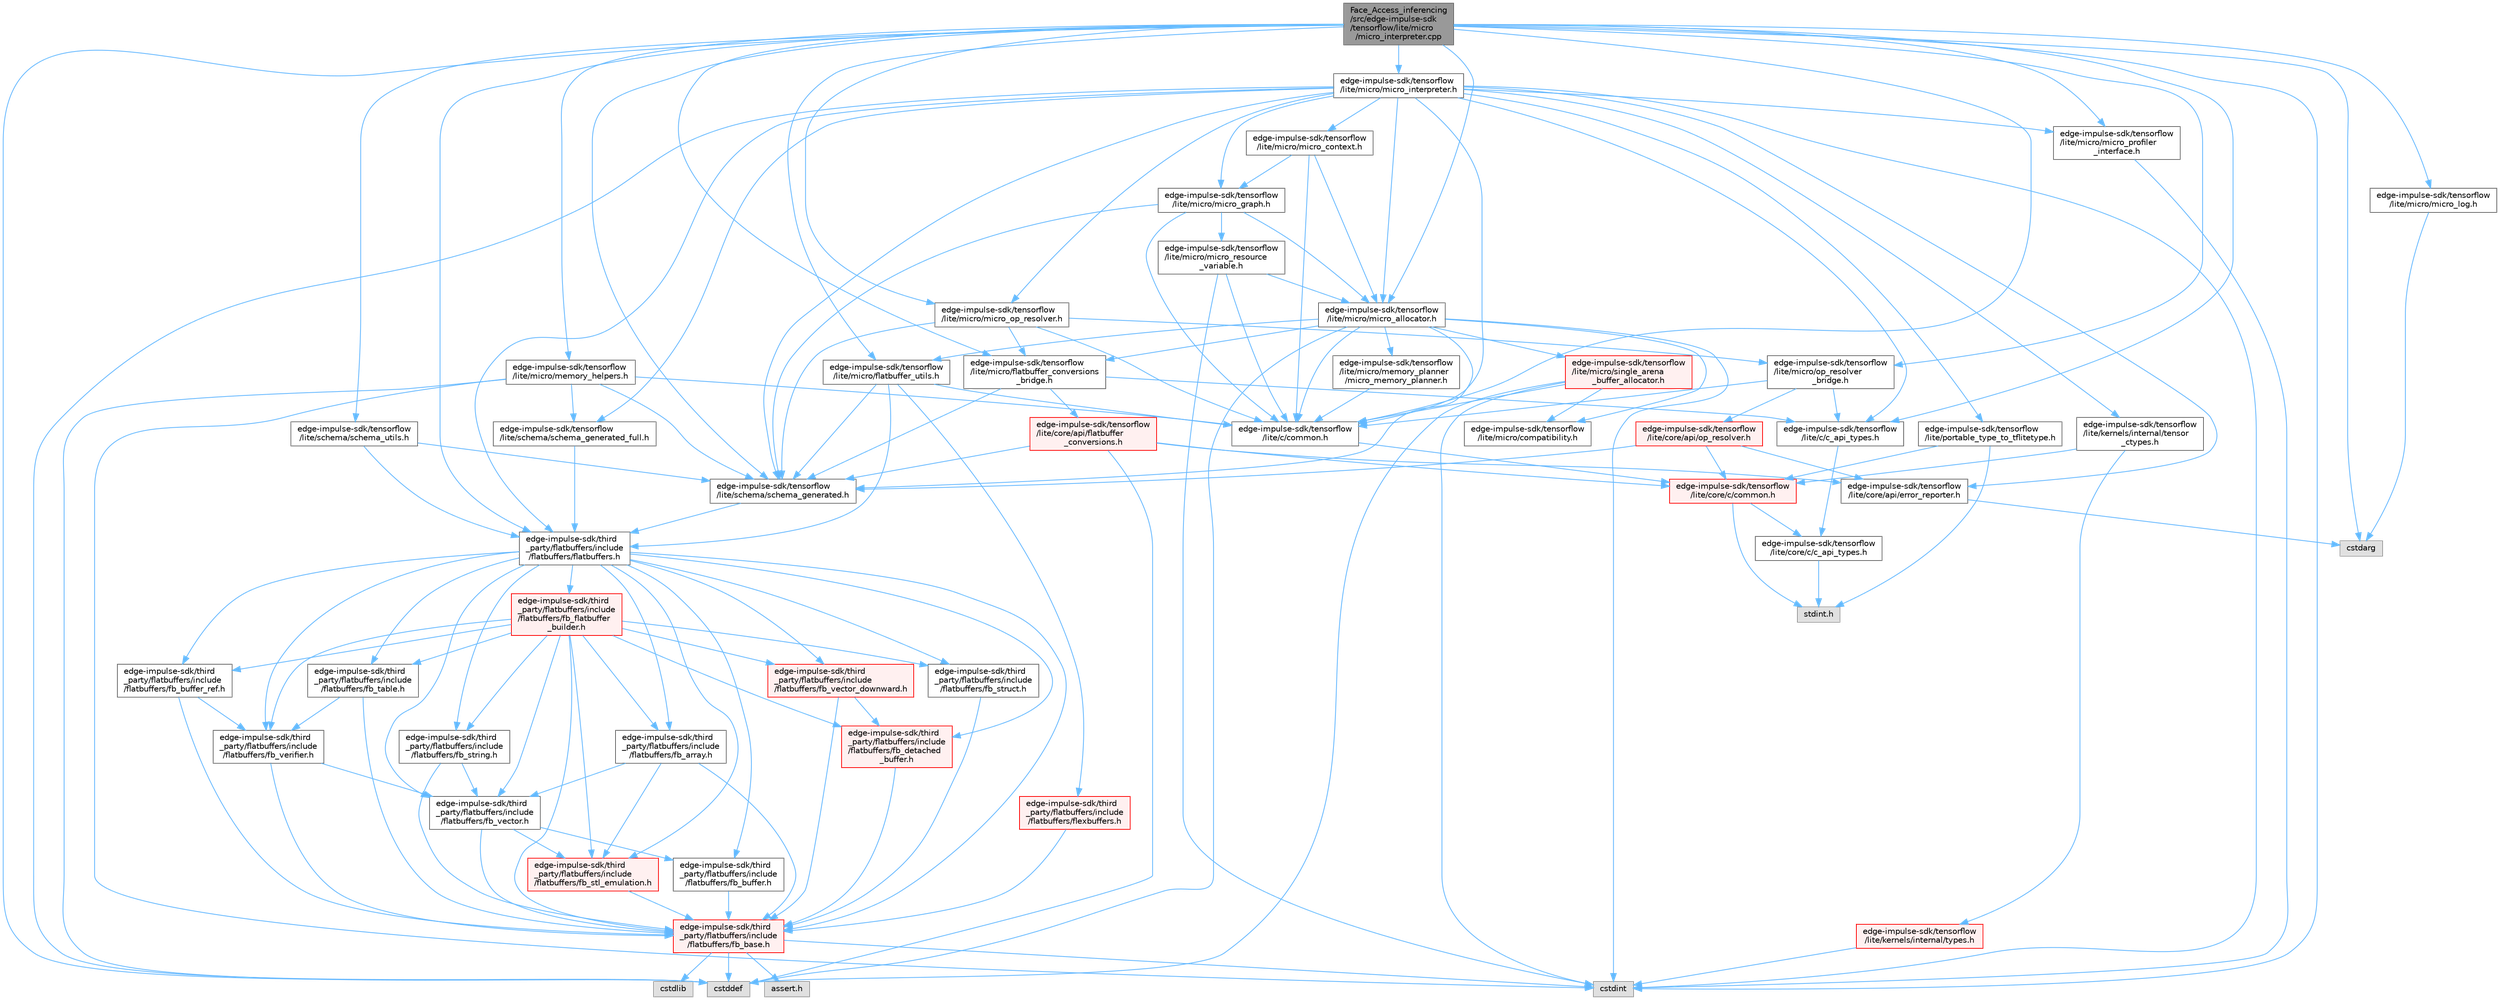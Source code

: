 digraph "Face_Access_inferencing/src/edge-impulse-sdk/tensorflow/lite/micro/micro_interpreter.cpp"
{
 // LATEX_PDF_SIZE
  bgcolor="transparent";
  edge [fontname=Helvetica,fontsize=10,labelfontname=Helvetica,labelfontsize=10];
  node [fontname=Helvetica,fontsize=10,shape=box,height=0.2,width=0.4];
  Node1 [id="Node000001",label="Face_Access_inferencing\l/src/edge-impulse-sdk\l/tensorflow/lite/micro\l/micro_interpreter.cpp",height=0.2,width=0.4,color="gray40", fillcolor="grey60", style="filled", fontcolor="black",tooltip=" "];
  Node1 -> Node2 [id="edge149_Node000001_Node000002",color="steelblue1",style="solid",tooltip=" "];
  Node2 [id="Node000002",label="edge-impulse-sdk/tensorflow\l/lite/micro/micro_interpreter.h",height=0.2,width=0.4,color="grey40", fillcolor="white", style="filled",URL="$_face___access__inferencing_2src_2edge-impulse-sdk_2tensorflow_2lite_2micro_2micro__interpreter_8h.html",tooltip=" "];
  Node2 -> Node3 [id="edge150_Node000002_Node000003",color="steelblue1",style="solid",tooltip=" "];
  Node3 [id="Node000003",label="cstddef",height=0.2,width=0.4,color="grey60", fillcolor="#E0E0E0", style="filled",tooltip=" "];
  Node2 -> Node4 [id="edge151_Node000002_Node000004",color="steelblue1",style="solid",tooltip=" "];
  Node4 [id="Node000004",label="cstdint",height=0.2,width=0.4,color="grey60", fillcolor="#E0E0E0", style="filled",tooltip=" "];
  Node2 -> Node5 [id="edge152_Node000002_Node000005",color="steelblue1",style="solid",tooltip=" "];
  Node5 [id="Node000005",label="edge-impulse-sdk/third\l_party/flatbuffers/include\l/flatbuffers/flatbuffers.h",height=0.2,width=0.4,color="grey40", fillcolor="white", style="filled",URL="$_face___access__inferencing_2src_2edge-impulse-sdk_2third__party_2flatbuffers_2include_2flatbuffers_2flatbuffers_8h.html",tooltip=" "];
  Node5 -> Node6 [id="edge153_Node000005_Node000006",color="steelblue1",style="solid",tooltip=" "];
  Node6 [id="Node000006",label="edge-impulse-sdk/third\l_party/flatbuffers/include\l/flatbuffers/fb_array.h",height=0.2,width=0.4,color="grey40", fillcolor="white", style="filled",URL="$fb__array_8h.html",tooltip=" "];
  Node6 -> Node7 [id="edge154_Node000006_Node000007",color="steelblue1",style="solid",tooltip=" "];
  Node7 [id="Node000007",label="edge-impulse-sdk/third\l_party/flatbuffers/include\l/flatbuffers/fb_base.h",height=0.2,width=0.4,color="red", fillcolor="#FFF0F0", style="filled",URL="$fb__base_8h.html",tooltip=" "];
  Node7 -> Node8 [id="edge155_Node000007_Node000008",color="steelblue1",style="solid",tooltip=" "];
  Node8 [id="Node000008",label="assert.h",height=0.2,width=0.4,color="grey60", fillcolor="#E0E0E0", style="filled",tooltip=" "];
  Node7 -> Node4 [id="edge156_Node000007_Node000004",color="steelblue1",style="solid",tooltip=" "];
  Node7 -> Node3 [id="edge157_Node000007_Node000003",color="steelblue1",style="solid",tooltip=" "];
  Node7 -> Node9 [id="edge158_Node000007_Node000009",color="steelblue1",style="solid",tooltip=" "];
  Node9 [id="Node000009",label="cstdlib",height=0.2,width=0.4,color="grey60", fillcolor="#E0E0E0", style="filled",tooltip=" "];
  Node6 -> Node19 [id="edge159_Node000006_Node000019",color="steelblue1",style="solid",tooltip=" "];
  Node19 [id="Node000019",label="edge-impulse-sdk/third\l_party/flatbuffers/include\l/flatbuffers/fb_stl_emulation.h",height=0.2,width=0.4,color="red", fillcolor="#FFF0F0", style="filled",URL="$fb__stl__emulation_8h.html",tooltip=" "];
  Node19 -> Node7 [id="edge160_Node000019_Node000007",color="steelblue1",style="solid",tooltip=" "];
  Node6 -> Node21 [id="edge161_Node000006_Node000021",color="steelblue1",style="solid",tooltip=" "];
  Node21 [id="Node000021",label="edge-impulse-sdk/third\l_party/flatbuffers/include\l/flatbuffers/fb_vector.h",height=0.2,width=0.4,color="grey40", fillcolor="white", style="filled",URL="$fb__vector_8h.html",tooltip=" "];
  Node21 -> Node7 [id="edge162_Node000021_Node000007",color="steelblue1",style="solid",tooltip=" "];
  Node21 -> Node22 [id="edge163_Node000021_Node000022",color="steelblue1",style="solid",tooltip=" "];
  Node22 [id="Node000022",label="edge-impulse-sdk/third\l_party/flatbuffers/include\l/flatbuffers/fb_buffer.h",height=0.2,width=0.4,color="grey40", fillcolor="white", style="filled",URL="$fb__buffer_8h.html",tooltip=" "];
  Node22 -> Node7 [id="edge164_Node000022_Node000007",color="steelblue1",style="solid",tooltip=" "];
  Node21 -> Node19 [id="edge165_Node000021_Node000019",color="steelblue1",style="solid",tooltip=" "];
  Node5 -> Node7 [id="edge166_Node000005_Node000007",color="steelblue1",style="solid",tooltip=" "];
  Node5 -> Node22 [id="edge167_Node000005_Node000022",color="steelblue1",style="solid",tooltip=" "];
  Node5 -> Node23 [id="edge168_Node000005_Node000023",color="steelblue1",style="solid",tooltip=" "];
  Node23 [id="Node000023",label="edge-impulse-sdk/third\l_party/flatbuffers/include\l/flatbuffers/fb_buffer_ref.h",height=0.2,width=0.4,color="grey40", fillcolor="white", style="filled",URL="$fb__buffer__ref_8h.html",tooltip=" "];
  Node23 -> Node7 [id="edge169_Node000023_Node000007",color="steelblue1",style="solid",tooltip=" "];
  Node23 -> Node24 [id="edge170_Node000023_Node000024",color="steelblue1",style="solid",tooltip=" "];
  Node24 [id="Node000024",label="edge-impulse-sdk/third\l_party/flatbuffers/include\l/flatbuffers/fb_verifier.h",height=0.2,width=0.4,color="grey40", fillcolor="white", style="filled",URL="$fb__verifier_8h.html",tooltip=" "];
  Node24 -> Node7 [id="edge171_Node000024_Node000007",color="steelblue1",style="solid",tooltip=" "];
  Node24 -> Node21 [id="edge172_Node000024_Node000021",color="steelblue1",style="solid",tooltip=" "];
  Node5 -> Node25 [id="edge173_Node000005_Node000025",color="steelblue1",style="solid",tooltip=" "];
  Node25 [id="Node000025",label="edge-impulse-sdk/third\l_party/flatbuffers/include\l/flatbuffers/fb_detached\l_buffer.h",height=0.2,width=0.4,color="red", fillcolor="#FFF0F0", style="filled",URL="$fb__detached__buffer_8h.html",tooltip=" "];
  Node25 -> Node7 [id="edge174_Node000025_Node000007",color="steelblue1",style="solid",tooltip=" "];
  Node5 -> Node28 [id="edge175_Node000005_Node000028",color="steelblue1",style="solid",tooltip=" "];
  Node28 [id="Node000028",label="edge-impulse-sdk/third\l_party/flatbuffers/include\l/flatbuffers/fb_flatbuffer\l_builder.h",height=0.2,width=0.4,color="red", fillcolor="#FFF0F0", style="filled",URL="$fb__flatbuffer__builder_8h.html",tooltip=" "];
  Node28 -> Node6 [id="edge176_Node000028_Node000006",color="steelblue1",style="solid",tooltip=" "];
  Node28 -> Node7 [id="edge177_Node000028_Node000007",color="steelblue1",style="solid",tooltip=" "];
  Node28 -> Node23 [id="edge178_Node000028_Node000023",color="steelblue1",style="solid",tooltip=" "];
  Node28 -> Node25 [id="edge179_Node000028_Node000025",color="steelblue1",style="solid",tooltip=" "];
  Node28 -> Node19 [id="edge180_Node000028_Node000019",color="steelblue1",style="solid",tooltip=" "];
  Node28 -> Node31 [id="edge181_Node000028_Node000031",color="steelblue1",style="solid",tooltip=" "];
  Node31 [id="Node000031",label="edge-impulse-sdk/third\l_party/flatbuffers/include\l/flatbuffers/fb_string.h",height=0.2,width=0.4,color="grey40", fillcolor="white", style="filled",URL="$fb__string_8h.html",tooltip=" "];
  Node31 -> Node7 [id="edge182_Node000031_Node000007",color="steelblue1",style="solid",tooltip=" "];
  Node31 -> Node21 [id="edge183_Node000031_Node000021",color="steelblue1",style="solid",tooltip=" "];
  Node28 -> Node32 [id="edge184_Node000028_Node000032",color="steelblue1",style="solid",tooltip=" "];
  Node32 [id="Node000032",label="edge-impulse-sdk/third\l_party/flatbuffers/include\l/flatbuffers/fb_struct.h",height=0.2,width=0.4,color="grey40", fillcolor="white", style="filled",URL="$fb__struct_8h.html",tooltip=" "];
  Node32 -> Node7 [id="edge185_Node000032_Node000007",color="steelblue1",style="solid",tooltip=" "];
  Node28 -> Node33 [id="edge186_Node000028_Node000033",color="steelblue1",style="solid",tooltip=" "];
  Node33 [id="Node000033",label="edge-impulse-sdk/third\l_party/flatbuffers/include\l/flatbuffers/fb_table.h",height=0.2,width=0.4,color="grey40", fillcolor="white", style="filled",URL="$fb__table_8h.html",tooltip=" "];
  Node33 -> Node7 [id="edge187_Node000033_Node000007",color="steelblue1",style="solid",tooltip=" "];
  Node33 -> Node24 [id="edge188_Node000033_Node000024",color="steelblue1",style="solid",tooltip=" "];
  Node28 -> Node21 [id="edge189_Node000028_Node000021",color="steelblue1",style="solid",tooltip=" "];
  Node28 -> Node34 [id="edge190_Node000028_Node000034",color="steelblue1",style="solid",tooltip=" "];
  Node34 [id="Node000034",label="edge-impulse-sdk/third\l_party/flatbuffers/include\l/flatbuffers/fb_vector_downward.h",height=0.2,width=0.4,color="red", fillcolor="#FFF0F0", style="filled",URL="$fb__vector__downward_8h.html",tooltip=" "];
  Node34 -> Node7 [id="edge191_Node000034_Node000007",color="steelblue1",style="solid",tooltip=" "];
  Node34 -> Node25 [id="edge192_Node000034_Node000025",color="steelblue1",style="solid",tooltip=" "];
  Node28 -> Node24 [id="edge193_Node000028_Node000024",color="steelblue1",style="solid",tooltip=" "];
  Node5 -> Node19 [id="edge194_Node000005_Node000019",color="steelblue1",style="solid",tooltip=" "];
  Node5 -> Node31 [id="edge195_Node000005_Node000031",color="steelblue1",style="solid",tooltip=" "];
  Node5 -> Node32 [id="edge196_Node000005_Node000032",color="steelblue1",style="solid",tooltip=" "];
  Node5 -> Node33 [id="edge197_Node000005_Node000033",color="steelblue1",style="solid",tooltip=" "];
  Node5 -> Node21 [id="edge198_Node000005_Node000021",color="steelblue1",style="solid",tooltip=" "];
  Node5 -> Node34 [id="edge199_Node000005_Node000034",color="steelblue1",style="solid",tooltip=" "];
  Node5 -> Node24 [id="edge200_Node000005_Node000024",color="steelblue1",style="solid",tooltip=" "];
  Node2 -> Node35 [id="edge201_Node000002_Node000035",color="steelblue1",style="solid",tooltip=" "];
  Node35 [id="Node000035",label="edge-impulse-sdk/tensorflow\l/lite/c/c_api_types.h",height=0.2,width=0.4,color="grey40", fillcolor="white", style="filled",URL="$_face___access__inferencing_2src_2edge-impulse-sdk_2tensorflow_2lite_2c_2c__api__types_8h.html",tooltip=" "];
  Node35 -> Node36 [id="edge202_Node000035_Node000036",color="steelblue1",style="solid",tooltip=" "];
  Node36 [id="Node000036",label="edge-impulse-sdk/tensorflow\l/lite/core/c/c_api_types.h",height=0.2,width=0.4,color="grey40", fillcolor="white", style="filled",URL="$_face___access__inferencing_2src_2edge-impulse-sdk_2tensorflow_2lite_2core_2c_2c__api__types_8h.html",tooltip=" "];
  Node36 -> Node37 [id="edge203_Node000036_Node000037",color="steelblue1",style="solid",tooltip=" "];
  Node37 [id="Node000037",label="stdint.h",height=0.2,width=0.4,color="grey60", fillcolor="#E0E0E0", style="filled",tooltip=" "];
  Node2 -> Node38 [id="edge204_Node000002_Node000038",color="steelblue1",style="solid",tooltip=" "];
  Node38 [id="Node000038",label="edge-impulse-sdk/tensorflow\l/lite/c/common.h",height=0.2,width=0.4,color="grey40", fillcolor="white", style="filled",URL="$_face___access__inferencing_2src_2edge-impulse-sdk_2tensorflow_2lite_2c_2common_8h.html",tooltip=" "];
  Node38 -> Node39 [id="edge205_Node000038_Node000039",color="steelblue1",style="solid",tooltip=" "];
  Node39 [id="Node000039",label="edge-impulse-sdk/tensorflow\l/lite/core/c/common.h",height=0.2,width=0.4,color="red", fillcolor="#FFF0F0", style="filled",URL="$_face___access__inferencing_2src_2edge-impulse-sdk_2tensorflow_2lite_2core_2c_2common_8h.html",tooltip=" "];
  Node39 -> Node37 [id="edge206_Node000039_Node000037",color="steelblue1",style="solid",tooltip=" "];
  Node39 -> Node36 [id="edge207_Node000039_Node000036",color="steelblue1",style="solid",tooltip=" "];
  Node2 -> Node43 [id="edge208_Node000002_Node000043",color="steelblue1",style="solid",tooltip=" "];
  Node43 [id="Node000043",label="edge-impulse-sdk/tensorflow\l/lite/core/api/error_reporter.h",height=0.2,width=0.4,color="grey40", fillcolor="white", style="filled",URL="$_face___access__inferencing_2src_2edge-impulse-sdk_2tensorflow_2lite_2core_2api_2error__reporter_8h.html",tooltip=" "];
  Node43 -> Node44 [id="edge209_Node000043_Node000044",color="steelblue1",style="solid",tooltip=" "];
  Node44 [id="Node000044",label="cstdarg",height=0.2,width=0.4,color="grey60", fillcolor="#E0E0E0", style="filled",tooltip=" "];
  Node2 -> Node45 [id="edge210_Node000002_Node000045",color="steelblue1",style="solid",tooltip=" "];
  Node45 [id="Node000045",label="edge-impulse-sdk/tensorflow\l/lite/kernels/internal/tensor\l_ctypes.h",height=0.2,width=0.4,color="grey40", fillcolor="white", style="filled",URL="$_face___access__inferencing_2src_2edge-impulse-sdk_2tensorflow_2lite_2kernels_2internal_2tensor__ctypes_8h.html",tooltip=" "];
  Node45 -> Node39 [id="edge211_Node000045_Node000039",color="steelblue1",style="solid",tooltip=" "];
  Node45 -> Node46 [id="edge212_Node000045_Node000046",color="steelblue1",style="solid",tooltip=" "];
  Node46 [id="Node000046",label="edge-impulse-sdk/tensorflow\l/lite/kernels/internal/types.h",height=0.2,width=0.4,color="red", fillcolor="#FFF0F0", style="filled",URL="$_face___access__inferencing_2src_2edge-impulse-sdk_2tensorflow_2lite_2kernels_2internal_2types_8h.html",tooltip=" "];
  Node46 -> Node4 [id="edge213_Node000046_Node000004",color="steelblue1",style="solid",tooltip=" "];
  Node2 -> Node52 [id="edge214_Node000002_Node000052",color="steelblue1",style="solid",tooltip=" "];
  Node52 [id="Node000052",label="edge-impulse-sdk/tensorflow\l/lite/micro/micro_allocator.h",height=0.2,width=0.4,color="grey40", fillcolor="white", style="filled",URL="$_face___access__inferencing_2src_2edge-impulse-sdk_2tensorflow_2lite_2micro_2micro__allocator_8h.html",tooltip=" "];
  Node52 -> Node3 [id="edge215_Node000052_Node000003",color="steelblue1",style="solid",tooltip=" "];
  Node52 -> Node4 [id="edge216_Node000052_Node000004",color="steelblue1",style="solid",tooltip=" "];
  Node52 -> Node38 [id="edge217_Node000052_Node000038",color="steelblue1",style="solid",tooltip=" "];
  Node52 -> Node53 [id="edge218_Node000052_Node000053",color="steelblue1",style="solid",tooltip=" "];
  Node53 [id="Node000053",label="edge-impulse-sdk/tensorflow\l/lite/micro/single_arena\l_buffer_allocator.h",height=0.2,width=0.4,color="red", fillcolor="#FFF0F0", style="filled",URL="$_face___access__inferencing_2src_2edge-impulse-sdk_2tensorflow_2lite_2micro_2single__arena__buffer__allocator_8h.html",tooltip=" "];
  Node53 -> Node3 [id="edge219_Node000053_Node000003",color="steelblue1",style="solid",tooltip=" "];
  Node53 -> Node4 [id="edge220_Node000053_Node000004",color="steelblue1",style="solid",tooltip=" "];
  Node53 -> Node38 [id="edge221_Node000053_Node000038",color="steelblue1",style="solid",tooltip=" "];
  Node53 -> Node55 [id="edge222_Node000053_Node000055",color="steelblue1",style="solid",tooltip=" "];
  Node55 [id="Node000055",label="edge-impulse-sdk/tensorflow\l/lite/micro/compatibility.h",height=0.2,width=0.4,color="grey40", fillcolor="white", style="filled",URL="$_face___access__inferencing_2src_2edge-impulse-sdk_2tensorflow_2lite_2micro_2compatibility_8h.html",tooltip=" "];
  Node52 -> Node55 [id="edge223_Node000052_Node000055",color="steelblue1",style="solid",tooltip=" "];
  Node52 -> Node56 [id="edge224_Node000052_Node000056",color="steelblue1",style="solid",tooltip=" "];
  Node56 [id="Node000056",label="edge-impulse-sdk/tensorflow\l/lite/micro/flatbuffer_utils.h",height=0.2,width=0.4,color="grey40", fillcolor="white", style="filled",URL="$_face___access__inferencing_2src_2edge-impulse-sdk_2tensorflow_2lite_2micro_2flatbuffer__utils_8h.html",tooltip=" "];
  Node56 -> Node5 [id="edge225_Node000056_Node000005",color="steelblue1",style="solid",tooltip=" "];
  Node56 -> Node57 [id="edge226_Node000056_Node000057",color="steelblue1",style="solid",tooltip=" "];
  Node57 [id="Node000057",label="edge-impulse-sdk/third\l_party/flatbuffers/include\l/flatbuffers/flexbuffers.h",height=0.2,width=0.4,color="red", fillcolor="#FFF0F0", style="filled",URL="$_face___access__inferencing_2src_2edge-impulse-sdk_2third__party_2flatbuffers_2include_2flatbuffers_2flexbuffers_8h.html",tooltip=" "];
  Node57 -> Node7 [id="edge227_Node000057_Node000007",color="steelblue1",style="solid",tooltip=" "];
  Node56 -> Node38 [id="edge228_Node000056_Node000038",color="steelblue1",style="solid",tooltip=" "];
  Node56 -> Node64 [id="edge229_Node000056_Node000064",color="steelblue1",style="solid",tooltip=" "];
  Node64 [id="Node000064",label="edge-impulse-sdk/tensorflow\l/lite/schema/schema_generated.h",height=0.2,width=0.4,color="grey40", fillcolor="white", style="filled",URL="$_face___access__inferencing_2src_2edge-impulse-sdk_2tensorflow_2lite_2schema_2schema__generated_8h.html",tooltip=" "];
  Node64 -> Node5 [id="edge230_Node000064_Node000005",color="steelblue1",style="solid",tooltip=" "];
  Node52 -> Node65 [id="edge231_Node000052_Node000065",color="steelblue1",style="solid",tooltip=" "];
  Node65 [id="Node000065",label="edge-impulse-sdk/tensorflow\l/lite/micro/memory_planner\l/micro_memory_planner.h",height=0.2,width=0.4,color="grey40", fillcolor="white", style="filled",URL="$_face___access__inferencing_2src_2edge-impulse-sdk_2tensorflow_2lite_2micro_2memory__planner_2micro__memory__planner_8h.html",tooltip=" "];
  Node65 -> Node38 [id="edge232_Node000065_Node000038",color="steelblue1",style="solid",tooltip=" "];
  Node52 -> Node66 [id="edge233_Node000052_Node000066",color="steelblue1",style="solid",tooltip=" "];
  Node66 [id="Node000066",label="edge-impulse-sdk/tensorflow\l/lite/micro/flatbuffer_conversions\l_bridge.h",height=0.2,width=0.4,color="grey40", fillcolor="white", style="filled",URL="$_face___access__inferencing_2src_2edge-impulse-sdk_2tensorflow_2lite_2micro_2flatbuffer__conversions__bridge_8h.html",tooltip=" "];
  Node66 -> Node35 [id="edge234_Node000066_Node000035",color="steelblue1",style="solid",tooltip=" "];
  Node66 -> Node67 [id="edge235_Node000066_Node000067",color="steelblue1",style="solid",tooltip=" "];
  Node67 [id="Node000067",label="edge-impulse-sdk/tensorflow\l/lite/core/api/flatbuffer\l_conversions.h",height=0.2,width=0.4,color="red", fillcolor="#FFF0F0", style="filled",URL="$_face___access__inferencing_2src_2edge-impulse-sdk_2tensorflow_2lite_2core_2api_2flatbuffer__conversions_8h.html",tooltip=" "];
  Node67 -> Node3 [id="edge236_Node000067_Node000003",color="steelblue1",style="solid",tooltip=" "];
  Node67 -> Node43 [id="edge237_Node000067_Node000043",color="steelblue1",style="solid",tooltip=" "];
  Node67 -> Node39 [id="edge238_Node000067_Node000039",color="steelblue1",style="solid",tooltip=" "];
  Node67 -> Node64 [id="edge239_Node000067_Node000064",color="steelblue1",style="solid",tooltip=" "];
  Node66 -> Node64 [id="edge240_Node000066_Node000064",color="steelblue1",style="solid",tooltip=" "];
  Node52 -> Node64 [id="edge241_Node000052_Node000064",color="steelblue1",style="solid",tooltip=" "];
  Node2 -> Node69 [id="edge242_Node000002_Node000069",color="steelblue1",style="solid",tooltip=" "];
  Node69 [id="Node000069",label="edge-impulse-sdk/tensorflow\l/lite/micro/micro_context.h",height=0.2,width=0.4,color="grey40", fillcolor="white", style="filled",URL="$_face___access__inferencing_2src_2edge-impulse-sdk_2tensorflow_2lite_2micro_2micro__context_8h.html",tooltip=" "];
  Node69 -> Node38 [id="edge243_Node000069_Node000038",color="steelblue1",style="solid",tooltip=" "];
  Node69 -> Node52 [id="edge244_Node000069_Node000052",color="steelblue1",style="solid",tooltip=" "];
  Node69 -> Node70 [id="edge245_Node000069_Node000070",color="steelblue1",style="solid",tooltip=" "];
  Node70 [id="Node000070",label="edge-impulse-sdk/tensorflow\l/lite/micro/micro_graph.h",height=0.2,width=0.4,color="grey40", fillcolor="white", style="filled",URL="$_face___access__inferencing_2src_2edge-impulse-sdk_2tensorflow_2lite_2micro_2micro__graph_8h.html",tooltip=" "];
  Node70 -> Node38 [id="edge246_Node000070_Node000038",color="steelblue1",style="solid",tooltip=" "];
  Node70 -> Node52 [id="edge247_Node000070_Node000052",color="steelblue1",style="solid",tooltip=" "];
  Node70 -> Node71 [id="edge248_Node000070_Node000071",color="steelblue1",style="solid",tooltip=" "];
  Node71 [id="Node000071",label="edge-impulse-sdk/tensorflow\l/lite/micro/micro_resource\l_variable.h",height=0.2,width=0.4,color="grey40", fillcolor="white", style="filled",URL="$_face___access__inferencing_2src_2edge-impulse-sdk_2tensorflow_2lite_2micro_2micro__resource__variable_8h.html",tooltip=" "];
  Node71 -> Node4 [id="edge249_Node000071_Node000004",color="steelblue1",style="solid",tooltip=" "];
  Node71 -> Node38 [id="edge250_Node000071_Node000038",color="steelblue1",style="solid",tooltip=" "];
  Node71 -> Node52 [id="edge251_Node000071_Node000052",color="steelblue1",style="solid",tooltip=" "];
  Node70 -> Node64 [id="edge252_Node000070_Node000064",color="steelblue1",style="solid",tooltip=" "];
  Node2 -> Node70 [id="edge253_Node000002_Node000070",color="steelblue1",style="solid",tooltip=" "];
  Node2 -> Node72 [id="edge254_Node000002_Node000072",color="steelblue1",style="solid",tooltip=" "];
  Node72 [id="Node000072",label="edge-impulse-sdk/tensorflow\l/lite/micro/micro_op_resolver.h",height=0.2,width=0.4,color="grey40", fillcolor="white", style="filled",URL="$_face___access__inferencing_2src_2edge-impulse-sdk_2tensorflow_2lite_2micro_2micro__op__resolver_8h.html",tooltip=" "];
  Node72 -> Node38 [id="edge255_Node000072_Node000038",color="steelblue1",style="solid",tooltip=" "];
  Node72 -> Node66 [id="edge256_Node000072_Node000066",color="steelblue1",style="solid",tooltip=" "];
  Node72 -> Node73 [id="edge257_Node000072_Node000073",color="steelblue1",style="solid",tooltip=" "];
  Node73 [id="Node000073",label="edge-impulse-sdk/tensorflow\l/lite/micro/op_resolver\l_bridge.h",height=0.2,width=0.4,color="grey40", fillcolor="white", style="filled",URL="$_face___access__inferencing_2src_2edge-impulse-sdk_2tensorflow_2lite_2micro_2op__resolver__bridge_8h.html",tooltip=" "];
  Node73 -> Node35 [id="edge258_Node000073_Node000035",color="steelblue1",style="solid",tooltip=" "];
  Node73 -> Node38 [id="edge259_Node000073_Node000038",color="steelblue1",style="solid",tooltip=" "];
  Node73 -> Node74 [id="edge260_Node000073_Node000074",color="steelblue1",style="solid",tooltip=" "];
  Node74 [id="Node000074",label="edge-impulse-sdk/tensorflow\l/lite/core/api/op_resolver.h",height=0.2,width=0.4,color="red", fillcolor="#FFF0F0", style="filled",URL="$_face___access__inferencing_2src_2edge-impulse-sdk_2tensorflow_2lite_2core_2api_2op__resolver_8h.html",tooltip=" "];
  Node74 -> Node43 [id="edge261_Node000074_Node000043",color="steelblue1",style="solid",tooltip=" "];
  Node74 -> Node39 [id="edge262_Node000074_Node000039",color="steelblue1",style="solid",tooltip=" "];
  Node74 -> Node64 [id="edge263_Node000074_Node000064",color="steelblue1",style="solid",tooltip=" "];
  Node72 -> Node64 [id="edge264_Node000072_Node000064",color="steelblue1",style="solid",tooltip=" "];
  Node2 -> Node75 [id="edge265_Node000002_Node000075",color="steelblue1",style="solid",tooltip=" "];
  Node75 [id="Node000075",label="edge-impulse-sdk/tensorflow\l/lite/micro/micro_profiler\l_interface.h",height=0.2,width=0.4,color="grey40", fillcolor="white", style="filled",URL="$_face___access__inferencing_2src_2edge-impulse-sdk_2tensorflow_2lite_2micro_2micro__profiler__interface_8h.html",tooltip=" "];
  Node75 -> Node4 [id="edge266_Node000075_Node000004",color="steelblue1",style="solid",tooltip=" "];
  Node2 -> Node48 [id="edge267_Node000002_Node000048",color="steelblue1",style="solid",tooltip=" "];
  Node48 [id="Node000048",label="edge-impulse-sdk/tensorflow\l/lite/portable_type_to_tflitetype.h",height=0.2,width=0.4,color="grey40", fillcolor="white", style="filled",URL="$_face___access__inferencing_2src_2edge-impulse-sdk_2tensorflow_2lite_2portable__type__to__tflitetype_8h.html",tooltip=" "];
  Node48 -> Node37 [id="edge268_Node000048_Node000037",color="steelblue1",style="solid",tooltip=" "];
  Node48 -> Node39 [id="edge269_Node000048_Node000039",color="steelblue1",style="solid",tooltip=" "];
  Node2 -> Node64 [id="edge270_Node000002_Node000064",color="steelblue1",style="solid",tooltip=" "];
  Node2 -> Node76 [id="edge271_Node000002_Node000076",color="steelblue1",style="solid",tooltip=" "];
  Node76 [id="Node000076",label="edge-impulse-sdk/tensorflow\l/lite/schema/schema_generated_full.h",height=0.2,width=0.4,color="grey40", fillcolor="white", style="filled",URL="$schema__generated__full_8h.html",tooltip=" "];
  Node76 -> Node5 [id="edge272_Node000076_Node000005",color="steelblue1",style="solid",tooltip=" "];
  Node1 -> Node44 [id="edge273_Node000001_Node000044",color="steelblue1",style="solid",tooltip=" "];
  Node1 -> Node3 [id="edge274_Node000001_Node000003",color="steelblue1",style="solid",tooltip=" "];
  Node1 -> Node4 [id="edge275_Node000001_Node000004",color="steelblue1",style="solid",tooltip=" "];
  Node1 -> Node5 [id="edge276_Node000001_Node000005",color="steelblue1",style="solid",tooltip=" "];
  Node1 -> Node35 [id="edge277_Node000001_Node000035",color="steelblue1",style="solid",tooltip=" "];
  Node1 -> Node38 [id="edge278_Node000001_Node000038",color="steelblue1",style="solid",tooltip=" "];
  Node1 -> Node56 [id="edge279_Node000001_Node000056",color="steelblue1",style="solid",tooltip=" "];
  Node1 -> Node77 [id="edge280_Node000001_Node000077",color="steelblue1",style="solid",tooltip=" "];
  Node77 [id="Node000077",label="edge-impulse-sdk/tensorflow\l/lite/micro/memory_helpers.h",height=0.2,width=0.4,color="grey40", fillcolor="white", style="filled",URL="$_face___access__inferencing_2src_2edge-impulse-sdk_2tensorflow_2lite_2micro_2memory__helpers_8h.html",tooltip=" "];
  Node77 -> Node3 [id="edge281_Node000077_Node000003",color="steelblue1",style="solid",tooltip=" "];
  Node77 -> Node4 [id="edge282_Node000077_Node000004",color="steelblue1",style="solid",tooltip=" "];
  Node77 -> Node38 [id="edge283_Node000077_Node000038",color="steelblue1",style="solid",tooltip=" "];
  Node77 -> Node64 [id="edge284_Node000077_Node000064",color="steelblue1",style="solid",tooltip=" "];
  Node77 -> Node76 [id="edge285_Node000077_Node000076",color="steelblue1",style="solid",tooltip=" "];
  Node1 -> Node52 [id="edge286_Node000001_Node000052",color="steelblue1",style="solid",tooltip=" "];
  Node1 -> Node78 [id="edge287_Node000001_Node000078",color="steelblue1",style="solid",tooltip=" "];
  Node78 [id="Node000078",label="edge-impulse-sdk/tensorflow\l/lite/micro/micro_log.h",height=0.2,width=0.4,color="grey40", fillcolor="white", style="filled",URL="$_face___access__inferencing_2src_2edge-impulse-sdk_2tensorflow_2lite_2micro_2micro__log_8h.html",tooltip=" "];
  Node78 -> Node44 [id="edge288_Node000078_Node000044",color="steelblue1",style="solid",tooltip=" "];
  Node1 -> Node72 [id="edge289_Node000001_Node000072",color="steelblue1",style="solid",tooltip=" "];
  Node1 -> Node75 [id="edge290_Node000001_Node000075",color="steelblue1",style="solid",tooltip=" "];
  Node1 -> Node66 [id="edge291_Node000001_Node000066",color="steelblue1",style="solid",tooltip=" "];
  Node1 -> Node73 [id="edge292_Node000001_Node000073",color="steelblue1",style="solid",tooltip=" "];
  Node1 -> Node64 [id="edge293_Node000001_Node000064",color="steelblue1",style="solid",tooltip=" "];
  Node1 -> Node79 [id="edge294_Node000001_Node000079",color="steelblue1",style="solid",tooltip=" "];
  Node79 [id="Node000079",label="edge-impulse-sdk/tensorflow\l/lite/schema/schema_utils.h",height=0.2,width=0.4,color="grey40", fillcolor="white", style="filled",URL="$_face___access__inferencing_2src_2edge-impulse-sdk_2tensorflow_2lite_2schema_2schema__utils_8h.html",tooltip=" "];
  Node79 -> Node5 [id="edge295_Node000079_Node000005",color="steelblue1",style="solid",tooltip=" "];
  Node79 -> Node64 [id="edge296_Node000079_Node000064",color="steelblue1",style="solid",tooltip=" "];
}
